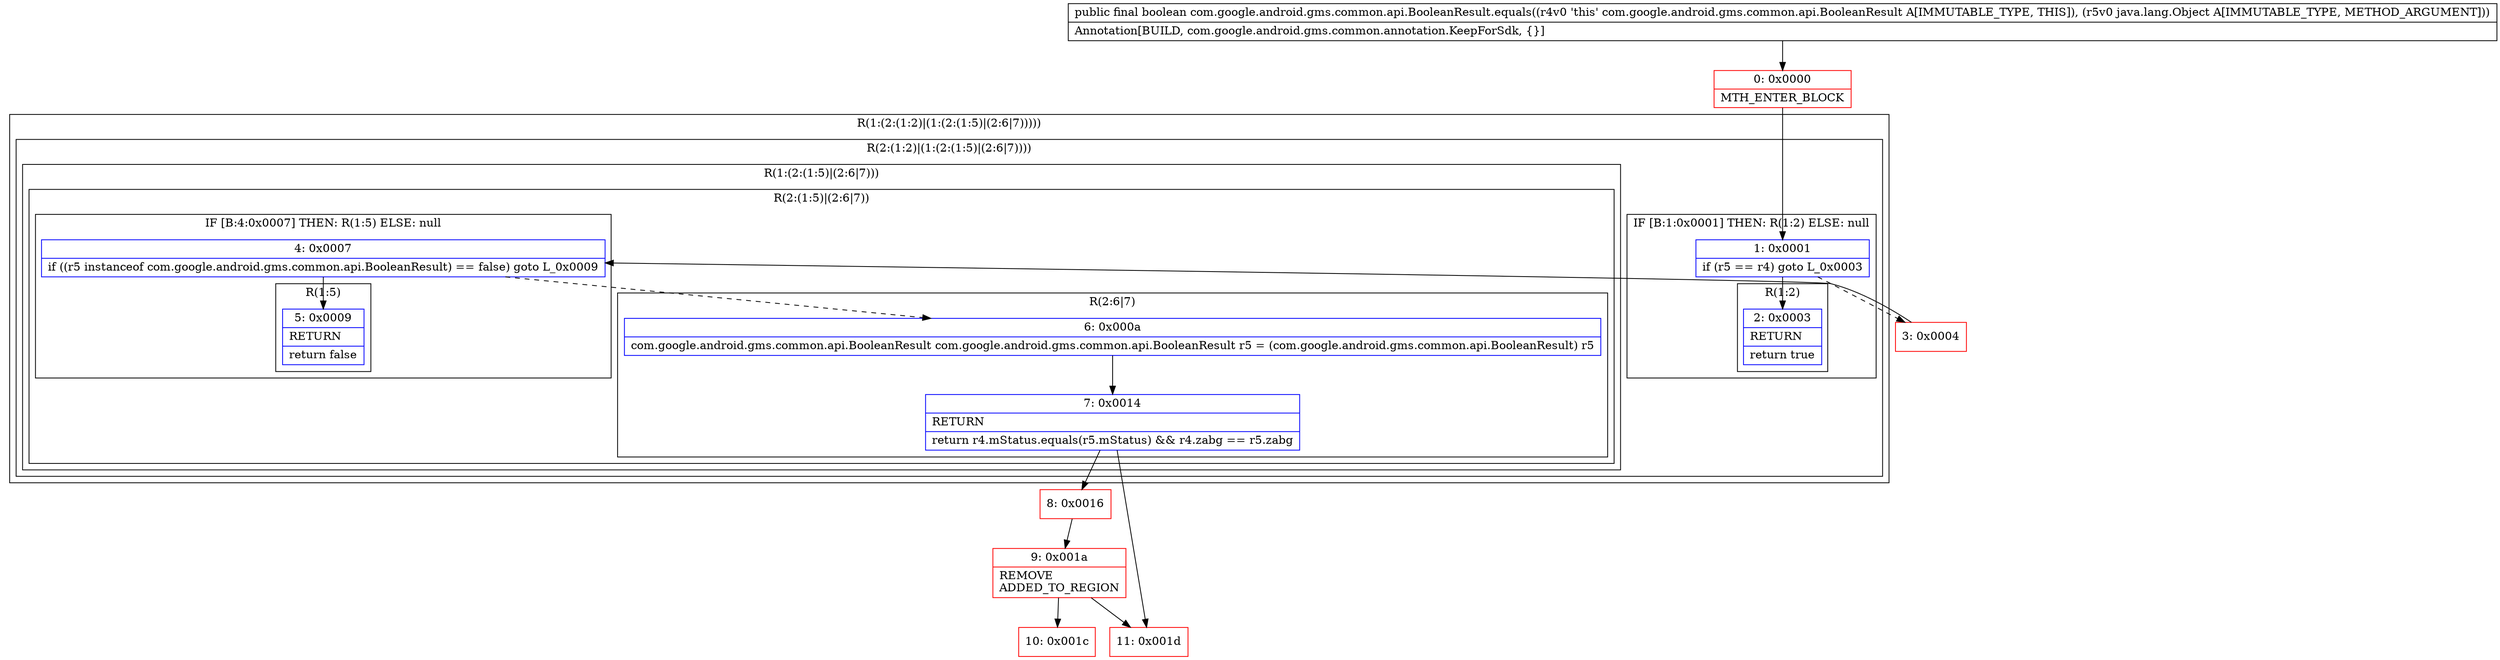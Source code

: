 digraph "CFG forcom.google.android.gms.common.api.BooleanResult.equals(Ljava\/lang\/Object;)Z" {
subgraph cluster_Region_57762052 {
label = "R(1:(2:(1:2)|(1:(2:(1:5)|(2:6|7)))))";
node [shape=record,color=blue];
subgraph cluster_Region_1761275019 {
label = "R(2:(1:2)|(1:(2:(1:5)|(2:6|7))))";
node [shape=record,color=blue];
subgraph cluster_IfRegion_1905897389 {
label = "IF [B:1:0x0001] THEN: R(1:2) ELSE: null";
node [shape=record,color=blue];
Node_1 [shape=record,label="{1\:\ 0x0001|if (r5 == r4) goto L_0x0003\l}"];
subgraph cluster_Region_1766365217 {
label = "R(1:2)";
node [shape=record,color=blue];
Node_2 [shape=record,label="{2\:\ 0x0003|RETURN\l|return true\l}"];
}
}
subgraph cluster_Region_1639558477 {
label = "R(1:(2:(1:5)|(2:6|7)))";
node [shape=record,color=blue];
subgraph cluster_Region_1587059525 {
label = "R(2:(1:5)|(2:6|7))";
node [shape=record,color=blue];
subgraph cluster_IfRegion_1656796156 {
label = "IF [B:4:0x0007] THEN: R(1:5) ELSE: null";
node [shape=record,color=blue];
Node_4 [shape=record,label="{4\:\ 0x0007|if ((r5 instanceof com.google.android.gms.common.api.BooleanResult) == false) goto L_0x0009\l}"];
subgraph cluster_Region_1332000277 {
label = "R(1:5)";
node [shape=record,color=blue];
Node_5 [shape=record,label="{5\:\ 0x0009|RETURN\l|return false\l}"];
}
}
subgraph cluster_Region_1268407309 {
label = "R(2:6|7)";
node [shape=record,color=blue];
Node_6 [shape=record,label="{6\:\ 0x000a|com.google.android.gms.common.api.BooleanResult com.google.android.gms.common.api.BooleanResult r5 = (com.google.android.gms.common.api.BooleanResult) r5\l}"];
Node_7 [shape=record,label="{7\:\ 0x0014|RETURN\l|return r4.mStatus.equals(r5.mStatus) && r4.zabg == r5.zabg\l}"];
}
}
}
}
}
Node_0 [shape=record,color=red,label="{0\:\ 0x0000|MTH_ENTER_BLOCK\l}"];
Node_3 [shape=record,color=red,label="{3\:\ 0x0004}"];
Node_8 [shape=record,color=red,label="{8\:\ 0x0016}"];
Node_9 [shape=record,color=red,label="{9\:\ 0x001a|REMOVE\lADDED_TO_REGION\l}"];
Node_10 [shape=record,color=red,label="{10\:\ 0x001c}"];
Node_11 [shape=record,color=red,label="{11\:\ 0x001d}"];
MethodNode[shape=record,label="{public final boolean com.google.android.gms.common.api.BooleanResult.equals((r4v0 'this' com.google.android.gms.common.api.BooleanResult A[IMMUTABLE_TYPE, THIS]), (r5v0 java.lang.Object A[IMMUTABLE_TYPE, METHOD_ARGUMENT]))  | Annotation[BUILD, com.google.android.gms.common.annotation.KeepForSdk, \{\}]\l}"];
MethodNode -> Node_0;
Node_1 -> Node_2;
Node_1 -> Node_3[style=dashed];
Node_4 -> Node_5;
Node_4 -> Node_6[style=dashed];
Node_6 -> Node_7;
Node_7 -> Node_8;
Node_7 -> Node_11;
Node_0 -> Node_1;
Node_3 -> Node_4;
Node_8 -> Node_9;
Node_9 -> Node_10;
Node_9 -> Node_11;
}

